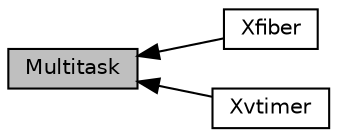 digraph "Multitask"
{
  edge [fontname="Helvetica",fontsize="10",labelfontname="Helvetica",labelfontsize="10"];
  node [fontname="Helvetica",fontsize="10",shape=record];
  rankdir=LR;
  Node0 [label="Multitask",height=0.2,width=0.4,color="black", fillcolor="grey75", style="filled", fontcolor="black"];
  Node1 [label="Xfiber",height=0.2,width=0.4,color="black", fillcolor="white", style="filled",URL="$group__xfiber.html",tooltip="非リアルタイム協調型マルチタスクモジュール "];
  Node2 [label="Xvtimer",height=0.2,width=0.4,color="black", fillcolor="white", style="filled",URL="$group__xvtimer.html",tooltip="時間管理によるコールバック関数呼び出し "];
  Node0->Node1 [shape=plaintext, dir="back", style="solid"];
  Node0->Node2 [shape=plaintext, dir="back", style="solid"];
}
